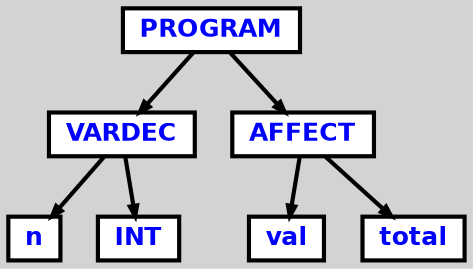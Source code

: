 digraph {

	ordering=out;
	ranksep=.4;
	bgcolor="lightgrey"; node [shape=box, fixedsize=false, fontsize=12, fontname="Helvetica-bold", fontcolor="blue"
		width=.25, height=.25, color="black", fillcolor="white", style="filled, solid, bold"];
	edge [arrowsize=.5, color="black", style="bold"]

  n0 [label="PROGRAM"];
  n1 [label="VARDEC"];
  n1 [label="VARDEC"];
  n2 [label="n"];
  n3 [label="INT"];
  n4 [label="AFFECT"];
  n4 [label="AFFECT"];
  n5 [label="val"];
  n6 [label="total"];

  n0 -> n1 // "PROGRAM" -> "VARDEC"
  n1 -> n2 // "VARDEC" -> "n"
  n1 -> n3 // "VARDEC" -> "INT"
  n0 -> n4 // "PROGRAM" -> "AFFECT"
  n4 -> n5 // "AFFECT" -> "val"
  n4 -> n6 // "AFFECT" -> "total"

}
